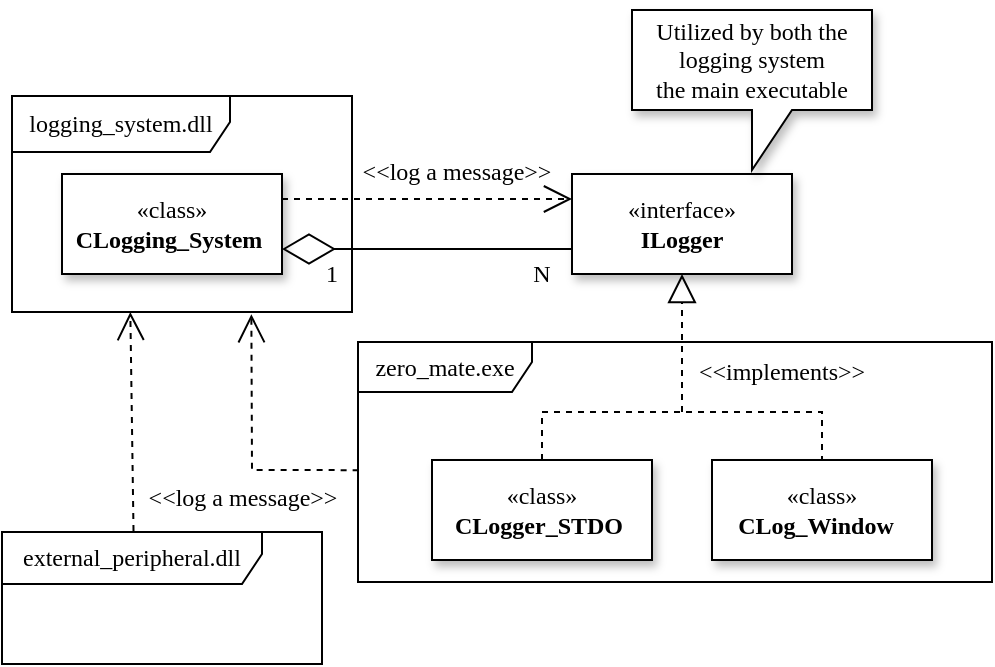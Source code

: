 <mxfile version="21.6.8" type="device">
  <diagram name="Page-1" id="DqfoinxaAvwlBXiG4xTB">
    <mxGraphModel dx="1195" dy="703" grid="1" gridSize="10" guides="1" tooltips="1" connect="1" arrows="1" fold="1" page="1" pageScale="1" pageWidth="850" pageHeight="1100" math="0" shadow="0">
      <root>
        <mxCell id="0" />
        <mxCell id="1" parent="0" />
        <mxCell id="XezBybTQosp3smQB8W79-1" value="«interface»&lt;br&gt;&lt;b&gt;ILogger&lt;/b&gt;" style="html=1;whiteSpace=wrap;fontFamily=Computer Modern;shadow=1;" vertex="1" parent="1">
          <mxGeometry x="530" y="221" width="110" height="50" as="geometry" />
        </mxCell>
        <mxCell id="XezBybTQosp3smQB8W79-2" value="«class»&lt;br&gt;&lt;b&gt;CLogger_STDO&amp;nbsp;&lt;/b&gt;" style="html=1;whiteSpace=wrap;fontFamily=Computer Modern;shadow=1;" vertex="1" parent="1">
          <mxGeometry x="460" y="364" width="110" height="50" as="geometry" />
        </mxCell>
        <mxCell id="XezBybTQosp3smQB8W79-3" value="«class»&lt;br&gt;&lt;b&gt;CLog_Window&amp;nbsp;&amp;nbsp;&lt;/b&gt;" style="html=1;whiteSpace=wrap;fontFamily=Computer Modern;shadow=1;" vertex="1" parent="1">
          <mxGeometry x="600" y="364" width="110" height="50" as="geometry" />
        </mxCell>
        <mxCell id="XezBybTQosp3smQB8W79-4" value="" style="endArrow=none;dashed=1;html=1;rounded=0;exitX=0.5;exitY=0;exitDx=0;exitDy=0;entryX=0.5;entryY=0;entryDx=0;entryDy=0;fontFamily=Computer Modern;" edge="1" parent="1" source="XezBybTQosp3smQB8W79-2" target="XezBybTQosp3smQB8W79-3">
          <mxGeometry width="50" height="50" relative="1" as="geometry">
            <mxPoint x="430" y="360" as="sourcePoint" />
            <mxPoint x="480" y="310" as="targetPoint" />
            <Array as="points">
              <mxPoint x="515" y="340" />
              <mxPoint x="655" y="340" />
            </Array>
          </mxGeometry>
        </mxCell>
        <mxCell id="XezBybTQosp3smQB8W79-6" value="" style="endArrow=block;dashed=1;endFill=0;endSize=12;html=1;rounded=0;entryX=0.5;entryY=1;entryDx=0;entryDy=0;fontFamily=Computer Modern;" edge="1" parent="1" target="XezBybTQosp3smQB8W79-1">
          <mxGeometry width="160" relative="1" as="geometry">
            <mxPoint x="585" y="340" as="sourcePoint" />
            <mxPoint x="510" y="291" as="targetPoint" />
          </mxGeometry>
        </mxCell>
        <mxCell id="XezBybTQosp3smQB8W79-7" value="&amp;lt;&amp;lt;implements&amp;gt;&amp;gt;" style="text;html=1;strokeColor=none;fillColor=none;align=center;verticalAlign=middle;whiteSpace=wrap;rounded=0;fontFamily=Computer Modern;" vertex="1" parent="1">
          <mxGeometry x="590" y="310" width="90" height="20" as="geometry" />
        </mxCell>
        <mxCell id="XezBybTQosp3smQB8W79-8" value="«class»&lt;br&gt;&lt;b&gt;CLogging_System&amp;nbsp;&lt;/b&gt;" style="html=1;whiteSpace=wrap;fontFamily=Computer Modern;shadow=1;" vertex="1" parent="1">
          <mxGeometry x="275" y="221" width="110" height="50" as="geometry" />
        </mxCell>
        <mxCell id="XezBybTQosp3smQB8W79-9" value="" style="endArrow=diamondThin;endFill=0;endSize=24;html=1;rounded=0;entryX=1;entryY=0.75;entryDx=0;entryDy=0;exitX=0;exitY=0.75;exitDx=0;exitDy=0;fontFamily=Computer Modern;" edge="1" parent="1" source="XezBybTQosp3smQB8W79-1" target="XezBybTQosp3smQB8W79-8">
          <mxGeometry width="160" relative="1" as="geometry">
            <mxPoint x="359" y="321" as="sourcePoint" />
            <mxPoint x="359" y="271" as="targetPoint" />
          </mxGeometry>
        </mxCell>
        <mxCell id="XezBybTQosp3smQB8W79-10" value="1" style="text;html=1;strokeColor=none;fillColor=none;align=center;verticalAlign=middle;whiteSpace=wrap;rounded=0;fontFamily=Computer Modern;" vertex="1" parent="1">
          <mxGeometry x="405" y="261" width="10" height="20" as="geometry" />
        </mxCell>
        <mxCell id="XezBybTQosp3smQB8W79-11" value="N" style="text;html=1;strokeColor=none;fillColor=none;align=center;verticalAlign=middle;whiteSpace=wrap;rounded=0;fontFamily=Computer Modern;" vertex="1" parent="1">
          <mxGeometry x="510" y="261" width="10" height="20" as="geometry" />
        </mxCell>
        <mxCell id="XezBybTQosp3smQB8W79-12" value="" style="endArrow=open;endSize=12;dashed=1;html=1;rounded=0;exitX=1;exitY=0.25;exitDx=0;exitDy=0;entryX=0;entryY=0.25;entryDx=0;entryDy=0;fontFamily=Computer Modern;" edge="1" parent="1" source="XezBybTQosp3smQB8W79-8" target="XezBybTQosp3smQB8W79-1">
          <mxGeometry width="160" relative="1" as="geometry">
            <mxPoint x="95" y="331" as="sourcePoint" />
            <mxPoint x="255" y="331" as="targetPoint" />
          </mxGeometry>
        </mxCell>
        <mxCell id="XezBybTQosp3smQB8W79-13" value="&amp;lt;&amp;lt;log a message&amp;gt;&amp;gt;" style="text;html=1;strokeColor=none;fillColor=none;align=center;verticalAlign=middle;whiteSpace=wrap;rounded=0;fontFamily=Computer Modern;" vertex="1" parent="1">
          <mxGeometry x="420" y="210" width="105" height="20" as="geometry" />
        </mxCell>
        <mxCell id="XezBybTQosp3smQB8W79-14" value="logging_system.dll" style="shape=umlFrame;whiteSpace=wrap;html=1;pointerEvents=0;fontFamily=Computer Modern;width=109;height=28;" vertex="1" parent="1">
          <mxGeometry x="250" y="182" width="170" height="108" as="geometry" />
        </mxCell>
        <mxCell id="XezBybTQosp3smQB8W79-16" value="zero_mate.exe" style="shape=umlFrame;whiteSpace=wrap;html=1;pointerEvents=0;fontFamily=Computer Modern;width=87;height=25;" vertex="1" parent="1">
          <mxGeometry x="423" y="305" width="317" height="120" as="geometry" />
        </mxCell>
        <mxCell id="XezBybTQosp3smQB8W79-17" value="Utilized by both the logging system &lt;br&gt;the main executable" style="shape=callout;whiteSpace=wrap;html=1;perimeter=calloutPerimeter;fontFamily=Computer Modern;shadow=1;" vertex="1" parent="1">
          <mxGeometry x="560" y="139" width="120" height="80" as="geometry" />
        </mxCell>
        <mxCell id="XezBybTQosp3smQB8W79-18" value="" style="endArrow=open;endSize=12;dashed=1;html=1;rounded=0;exitX=0.001;exitY=0.534;exitDx=0;exitDy=0;exitPerimeter=0;entryX=0.704;entryY=1.01;entryDx=0;entryDy=0;entryPerimeter=0;fontFamily=Computer Modern;" edge="1" parent="1" source="XezBybTQosp3smQB8W79-16" target="XezBybTQosp3smQB8W79-14">
          <mxGeometry width="160" relative="1" as="geometry">
            <mxPoint x="130" y="440" as="sourcePoint" />
            <mxPoint x="290" y="440" as="targetPoint" />
            <Array as="points">
              <mxPoint x="370" y="369" />
            </Array>
          </mxGeometry>
        </mxCell>
        <mxCell id="XezBybTQosp3smQB8W79-19" value="&amp;lt;&amp;lt;log a message&amp;gt;&amp;gt;" style="text;html=1;strokeColor=none;fillColor=none;align=center;verticalAlign=middle;whiteSpace=wrap;rounded=0;fontFamily=Computer Modern;" vertex="1" parent="1">
          <mxGeometry x="313" y="373" width="105" height="20" as="geometry" />
        </mxCell>
        <mxCell id="XezBybTQosp3smQB8W79-20" value="external_peripheral.dll" style="shape=umlFrame;whiteSpace=wrap;html=1;pointerEvents=0;fontFamily=Computer Modern;width=130;height=26;" vertex="1" parent="1">
          <mxGeometry x="245" y="400" width="160" height="66" as="geometry" />
        </mxCell>
        <mxCell id="XezBybTQosp3smQB8W79-21" value="" style="endArrow=open;endSize=12;dashed=1;html=1;rounded=0;entryX=0.348;entryY=1;entryDx=0;entryDy=0;entryPerimeter=0;exitX=0.411;exitY=-0.008;exitDx=0;exitDy=0;exitPerimeter=0;fontFamily=Computer Modern;" edge="1" parent="1" source="XezBybTQosp3smQB8W79-20" target="XezBybTQosp3smQB8W79-14">
          <mxGeometry width="160" relative="1" as="geometry">
            <mxPoint x="190" y="330" as="sourcePoint" />
            <mxPoint x="350" y="330" as="targetPoint" />
          </mxGeometry>
        </mxCell>
      </root>
    </mxGraphModel>
  </diagram>
</mxfile>
